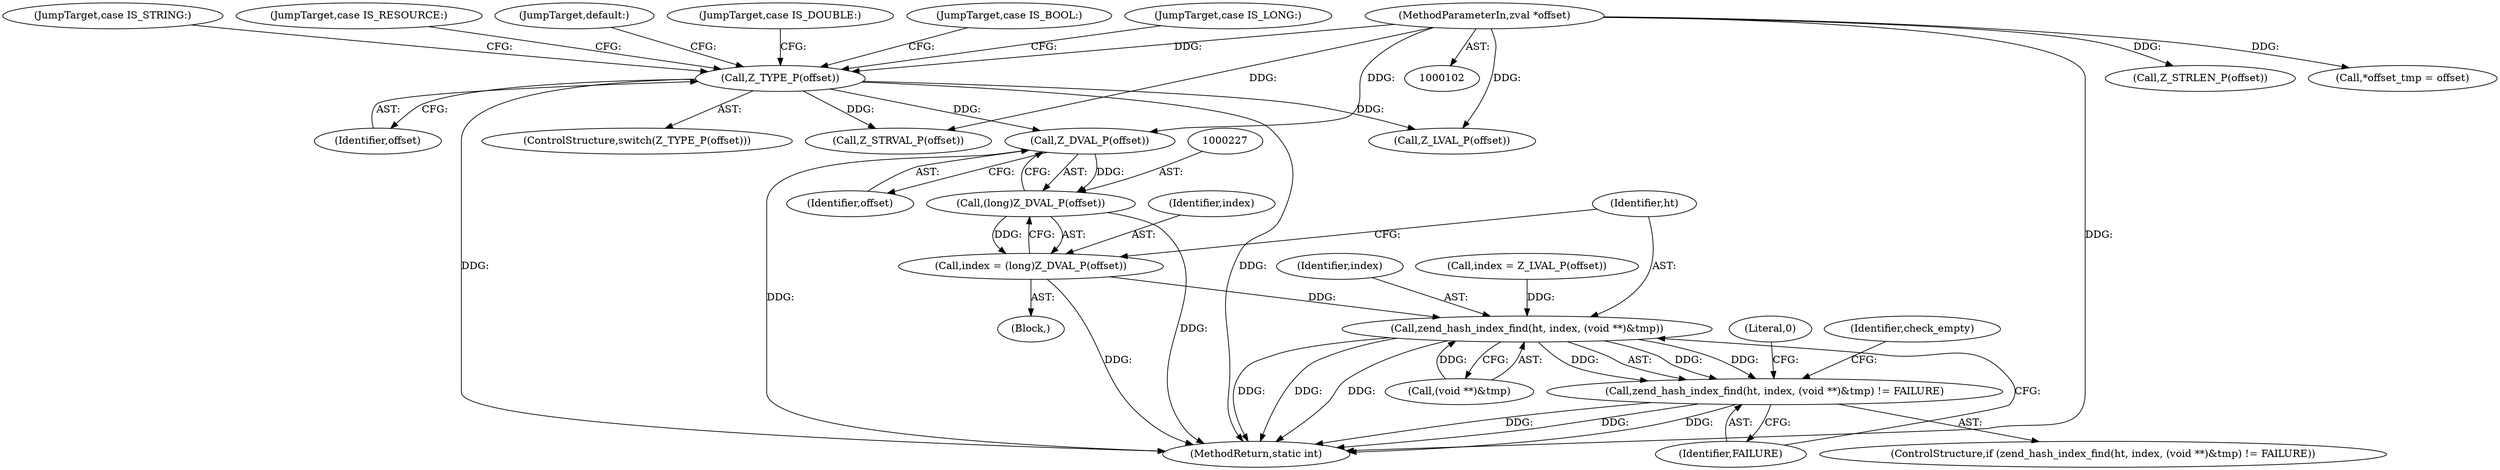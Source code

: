 digraph "0_php-src_ecb7f58a069be0dec4a6131b6351a761f808f22e?w=1_1@pointer" {
"1000228" [label="(Call,Z_DVAL_P(offset))"];
"1000181" [label="(Call,Z_TYPE_P(offset))"];
"1000105" [label="(MethodParameterIn,zval *offset)"];
"1000226" [label="(Call,(long)Z_DVAL_P(offset))"];
"1000224" [label="(Call,index = (long)Z_DVAL_P(offset))"];
"1000238" [label="(Call,zend_hash_index_find(ht, index, (void **)&tmp))"];
"1000237" [label="(Call,zend_hash_index_find(ht, index, (void **)&tmp) != FAILURE)"];
"1000224" [label="(Call,index = (long)Z_DVAL_P(offset))"];
"1000241" [label="(Call,(void **)&tmp)"];
"1000192" [label="(Call,Z_STRLEN_P(offset))"];
"1000226" [label="(Call,(long)Z_DVAL_P(offset))"];
"1000289" [label="(MethodReturn,static int)"];
"1000239" [label="(Identifier,ht)"];
"1000184" [label="(JumpTarget,case IS_STRING:)"];
"1000123" [label="(Call,*offset_tmp = offset)"];
"1000182" [label="(Identifier,offset)"];
"1000257" [label="(Literal,0)"];
"1000105" [label="(MethodParameterIn,zval *offset)"];
"1000240" [label="(Identifier,index)"];
"1000234" [label="(Call,Z_LVAL_P(offset))"];
"1000214" [label="(JumpTarget,case IS_RESOURCE:)"];
"1000229" [label="(Identifier,offset)"];
"1000259" [label="(JumpTarget,default:)"];
"1000236" [label="(ControlStructure,if (zend_hash_index_find(ht, index, (void **)&tmp) != FAILURE))"];
"1000189" [label="(Call,Z_STRVAL_P(offset))"];
"1000249" [label="(Identifier,check_empty)"];
"1000213" [label="(JumpTarget,case IS_DOUBLE:)"];
"1000245" [label="(Identifier,FAILURE)"];
"1000215" [label="(JumpTarget,case IS_BOOL:)"];
"1000237" [label="(Call,zend_hash_index_find(ht, index, (void **)&tmp) != FAILURE)"];
"1000180" [label="(ControlStructure,switch(Z_TYPE_P(offset)))"];
"1000228" [label="(Call,Z_DVAL_P(offset))"];
"1000238" [label="(Call,zend_hash_index_find(ht, index, (void **)&tmp))"];
"1000223" [label="(Block,)"];
"1000232" [label="(Call,index = Z_LVAL_P(offset))"];
"1000225" [label="(Identifier,index)"];
"1000216" [label="(JumpTarget,case IS_LONG:)"];
"1000181" [label="(Call,Z_TYPE_P(offset))"];
"1000228" -> "1000226"  [label="AST: "];
"1000228" -> "1000229"  [label="CFG: "];
"1000229" -> "1000228"  [label="AST: "];
"1000226" -> "1000228"  [label="CFG: "];
"1000228" -> "1000289"  [label="DDG: "];
"1000228" -> "1000226"  [label="DDG: "];
"1000181" -> "1000228"  [label="DDG: "];
"1000105" -> "1000228"  [label="DDG: "];
"1000181" -> "1000180"  [label="AST: "];
"1000181" -> "1000182"  [label="CFG: "];
"1000182" -> "1000181"  [label="AST: "];
"1000184" -> "1000181"  [label="CFG: "];
"1000213" -> "1000181"  [label="CFG: "];
"1000214" -> "1000181"  [label="CFG: "];
"1000215" -> "1000181"  [label="CFG: "];
"1000216" -> "1000181"  [label="CFG: "];
"1000259" -> "1000181"  [label="CFG: "];
"1000181" -> "1000289"  [label="DDG: "];
"1000181" -> "1000289"  [label="DDG: "];
"1000105" -> "1000181"  [label="DDG: "];
"1000181" -> "1000189"  [label="DDG: "];
"1000181" -> "1000234"  [label="DDG: "];
"1000105" -> "1000102"  [label="AST: "];
"1000105" -> "1000289"  [label="DDG: "];
"1000105" -> "1000123"  [label="DDG: "];
"1000105" -> "1000189"  [label="DDG: "];
"1000105" -> "1000192"  [label="DDG: "];
"1000105" -> "1000234"  [label="DDG: "];
"1000226" -> "1000224"  [label="AST: "];
"1000227" -> "1000226"  [label="AST: "];
"1000224" -> "1000226"  [label="CFG: "];
"1000226" -> "1000289"  [label="DDG: "];
"1000226" -> "1000224"  [label="DDG: "];
"1000224" -> "1000223"  [label="AST: "];
"1000225" -> "1000224"  [label="AST: "];
"1000239" -> "1000224"  [label="CFG: "];
"1000224" -> "1000289"  [label="DDG: "];
"1000224" -> "1000238"  [label="DDG: "];
"1000238" -> "1000237"  [label="AST: "];
"1000238" -> "1000241"  [label="CFG: "];
"1000239" -> "1000238"  [label="AST: "];
"1000240" -> "1000238"  [label="AST: "];
"1000241" -> "1000238"  [label="AST: "];
"1000245" -> "1000238"  [label="CFG: "];
"1000238" -> "1000289"  [label="DDG: "];
"1000238" -> "1000289"  [label="DDG: "];
"1000238" -> "1000289"  [label="DDG: "];
"1000238" -> "1000237"  [label="DDG: "];
"1000238" -> "1000237"  [label="DDG: "];
"1000238" -> "1000237"  [label="DDG: "];
"1000232" -> "1000238"  [label="DDG: "];
"1000241" -> "1000238"  [label="DDG: "];
"1000237" -> "1000236"  [label="AST: "];
"1000237" -> "1000245"  [label="CFG: "];
"1000245" -> "1000237"  [label="AST: "];
"1000249" -> "1000237"  [label="CFG: "];
"1000257" -> "1000237"  [label="CFG: "];
"1000237" -> "1000289"  [label="DDG: "];
"1000237" -> "1000289"  [label="DDG: "];
"1000237" -> "1000289"  [label="DDG: "];
}

